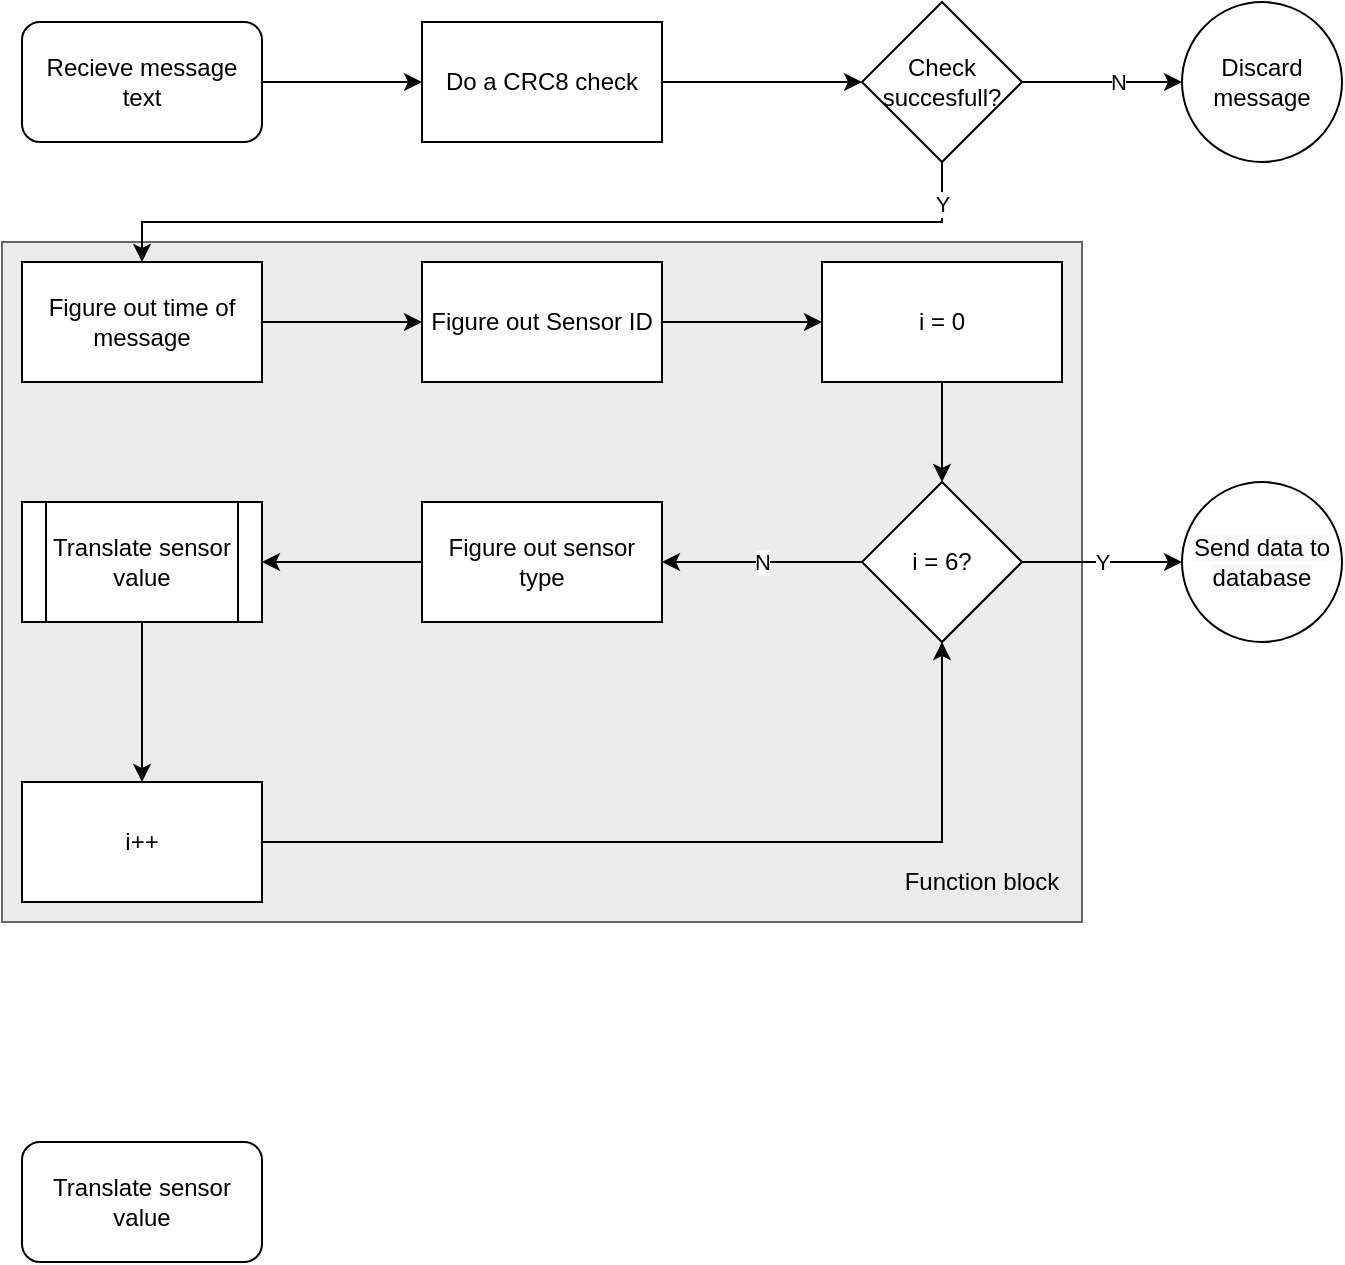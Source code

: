 <mxfile version="15.2.7" type="device"><diagram id="OVTMKlnYr2p-td8fFGhx" name="Page-1"><mxGraphModel dx="1038" dy="607" grid="1" gridSize="10" guides="1" tooltips="1" connect="1" arrows="1" fold="1" page="1" pageScale="1" pageWidth="3300" pageHeight="4681" math="0" shadow="0"><root><mxCell id="0"/><mxCell id="1" parent="0"/><mxCell id="RUqp-ueIF0TrITmL30qa-31" value="" style="rounded=0;whiteSpace=wrap;html=1;fillColor=#EBEBEB;strokeColor=#666666;fontColor=#333333;" vertex="1" parent="1"><mxGeometry x="110" y="230" width="540" height="340" as="geometry"/></mxCell><mxCell id="RUqp-ueIF0TrITmL30qa-3" value="" style="edgeStyle=orthogonalEdgeStyle;rounded=0;orthogonalLoop=1;jettySize=auto;html=1;" edge="1" parent="1" source="RUqp-ueIF0TrITmL30qa-1" target="RUqp-ueIF0TrITmL30qa-2"><mxGeometry relative="1" as="geometry"/></mxCell><mxCell id="RUqp-ueIF0TrITmL30qa-1" value="Recieve message text" style="rounded=1;whiteSpace=wrap;html=1;" vertex="1" parent="1"><mxGeometry x="120" y="120" width="120" height="60" as="geometry"/></mxCell><mxCell id="RUqp-ueIF0TrITmL30qa-7" value="" style="edgeStyle=orthogonalEdgeStyle;rounded=0;orthogonalLoop=1;jettySize=auto;html=1;" edge="1" parent="1" source="RUqp-ueIF0TrITmL30qa-2" target="RUqp-ueIF0TrITmL30qa-4"><mxGeometry relative="1" as="geometry"/></mxCell><mxCell id="RUqp-ueIF0TrITmL30qa-2" value="Do a CRC8 check" style="rounded=0;whiteSpace=wrap;html=1;" vertex="1" parent="1"><mxGeometry x="320" y="120" width="120" height="60" as="geometry"/></mxCell><mxCell id="RUqp-ueIF0TrITmL30qa-8" value="N" style="edgeStyle=orthogonalEdgeStyle;rounded=0;orthogonalLoop=1;jettySize=auto;html=1;" edge="1" parent="1" source="RUqp-ueIF0TrITmL30qa-4" target="RUqp-ueIF0TrITmL30qa-6"><mxGeometry x="0.2" relative="1" as="geometry"><Array as="points"/><mxPoint as="offset"/></mxGeometry></mxCell><mxCell id="RUqp-ueIF0TrITmL30qa-10" value="Y" style="edgeStyle=orthogonalEdgeStyle;rounded=0;orthogonalLoop=1;jettySize=auto;html=1;" edge="1" parent="1" source="RUqp-ueIF0TrITmL30qa-4" target="RUqp-ueIF0TrITmL30qa-9"><mxGeometry x="-0.907" relative="1" as="geometry"><Array as="points"><mxPoint x="580" y="220"/><mxPoint x="180" y="220"/></Array><mxPoint as="offset"/></mxGeometry></mxCell><mxCell id="RUqp-ueIF0TrITmL30qa-4" value="Check succesfull?" style="rhombus;whiteSpace=wrap;html=1;" vertex="1" parent="1"><mxGeometry x="540" y="110" width="80" height="80" as="geometry"/></mxCell><mxCell id="RUqp-ueIF0TrITmL30qa-6" value="Discard message" style="ellipse;whiteSpace=wrap;html=1;aspect=fixed;" vertex="1" parent="1"><mxGeometry x="700" y="110" width="80" height="80" as="geometry"/></mxCell><mxCell id="RUqp-ueIF0TrITmL30qa-12" value="" style="edgeStyle=orthogonalEdgeStyle;rounded=0;orthogonalLoop=1;jettySize=auto;html=1;" edge="1" parent="1" source="RUqp-ueIF0TrITmL30qa-9" target="RUqp-ueIF0TrITmL30qa-11"><mxGeometry relative="1" as="geometry"/></mxCell><mxCell id="RUqp-ueIF0TrITmL30qa-9" value="Figure out time of message" style="whiteSpace=wrap;html=1;" vertex="1" parent="1"><mxGeometry x="120" y="240" width="120" height="60" as="geometry"/></mxCell><mxCell id="RUqp-ueIF0TrITmL30qa-14" value="" style="edgeStyle=orthogonalEdgeStyle;rounded=0;orthogonalLoop=1;jettySize=auto;html=1;" edge="1" parent="1" source="RUqp-ueIF0TrITmL30qa-11" target="RUqp-ueIF0TrITmL30qa-13"><mxGeometry relative="1" as="geometry"/></mxCell><mxCell id="RUqp-ueIF0TrITmL30qa-11" value="Figure out Sensor ID" style="whiteSpace=wrap;html=1;" vertex="1" parent="1"><mxGeometry x="320" y="240" width="120" height="60" as="geometry"/></mxCell><mxCell id="RUqp-ueIF0TrITmL30qa-16" value="" style="edgeStyle=orthogonalEdgeStyle;rounded=0;orthogonalLoop=1;jettySize=auto;html=1;" edge="1" parent="1" source="RUqp-ueIF0TrITmL30qa-13" target="RUqp-ueIF0TrITmL30qa-15"><mxGeometry relative="1" as="geometry"/></mxCell><mxCell id="RUqp-ueIF0TrITmL30qa-13" value="i = 0" style="whiteSpace=wrap;html=1;" vertex="1" parent="1"><mxGeometry x="520" y="240" width="120" height="60" as="geometry"/></mxCell><mxCell id="RUqp-ueIF0TrITmL30qa-22" value="Y" style="edgeStyle=orthogonalEdgeStyle;rounded=0;orthogonalLoop=1;jettySize=auto;html=1;" edge="1" parent="1" source="RUqp-ueIF0TrITmL30qa-15" target="RUqp-ueIF0TrITmL30qa-21"><mxGeometry relative="1" as="geometry"/></mxCell><mxCell id="RUqp-ueIF0TrITmL30qa-24" value="N" style="edgeStyle=orthogonalEdgeStyle;rounded=0;orthogonalLoop=1;jettySize=auto;html=1;" edge="1" parent="1" source="RUqp-ueIF0TrITmL30qa-15" target="RUqp-ueIF0TrITmL30qa-23"><mxGeometry relative="1" as="geometry"/></mxCell><mxCell id="RUqp-ueIF0TrITmL30qa-15" value="i = 6?" style="rhombus;whiteSpace=wrap;html=1;" vertex="1" parent="1"><mxGeometry x="540" y="350" width="80" height="80" as="geometry"/></mxCell><mxCell id="RUqp-ueIF0TrITmL30qa-21" value="&#10;&#10;&lt;span style=&quot;color: rgb(0, 0, 0); font-family: helvetica; font-size: 12px; font-style: normal; font-weight: 400; letter-spacing: normal; text-align: center; text-indent: 0px; text-transform: none; word-spacing: 0px; background-color: rgb(248, 249, 250); display: inline; float: none;&quot;&gt;Send data to database&lt;/span&gt;&#10;&#10;" style="ellipse;whiteSpace=wrap;html=1;" vertex="1" parent="1"><mxGeometry x="700" y="350" width="80" height="80" as="geometry"/></mxCell><mxCell id="RUqp-ueIF0TrITmL30qa-27" value="" style="edgeStyle=orthogonalEdgeStyle;rounded=0;orthogonalLoop=1;jettySize=auto;html=1;" edge="1" parent="1" source="RUqp-ueIF0TrITmL30qa-23" target="RUqp-ueIF0TrITmL30qa-26"><mxGeometry relative="1" as="geometry"/></mxCell><mxCell id="RUqp-ueIF0TrITmL30qa-23" value="Figure out sensor type" style="whiteSpace=wrap;html=1;" vertex="1" parent="1"><mxGeometry x="320" y="360" width="120" height="60" as="geometry"/></mxCell><mxCell id="RUqp-ueIF0TrITmL30qa-29" value="" style="edgeStyle=orthogonalEdgeStyle;rounded=0;orthogonalLoop=1;jettySize=auto;html=1;" edge="1" parent="1" source="RUqp-ueIF0TrITmL30qa-26" target="RUqp-ueIF0TrITmL30qa-28"><mxGeometry relative="1" as="geometry"/></mxCell><mxCell id="RUqp-ueIF0TrITmL30qa-26" value="Translate sensor value" style="shape=process;whiteSpace=wrap;html=1;backgroundOutline=1;" vertex="1" parent="1"><mxGeometry x="120" y="360" width="120" height="60" as="geometry"/></mxCell><mxCell id="RUqp-ueIF0TrITmL30qa-30" style="edgeStyle=orthogonalEdgeStyle;rounded=0;orthogonalLoop=1;jettySize=auto;html=1;exitX=1;exitY=0.5;exitDx=0;exitDy=0;" edge="1" parent="1" source="RUqp-ueIF0TrITmL30qa-28" target="RUqp-ueIF0TrITmL30qa-15"><mxGeometry relative="1" as="geometry"/></mxCell><mxCell id="RUqp-ueIF0TrITmL30qa-28" value="i++" style="whiteSpace=wrap;html=1;" vertex="1" parent="1"><mxGeometry x="120" y="500" width="120" height="60" as="geometry"/></mxCell><mxCell id="RUqp-ueIF0TrITmL30qa-32" value="Function block" style="text;html=1;strokeColor=none;fillColor=none;align=center;verticalAlign=middle;whiteSpace=wrap;rounded=0;" vertex="1" parent="1"><mxGeometry x="560" y="540" width="80" height="20" as="geometry"/></mxCell><mxCell id="RUqp-ueIF0TrITmL30qa-33" value="Translate sensor value" style="rounded=1;whiteSpace=wrap;html=1;" vertex="1" parent="1"><mxGeometry x="120" y="680" width="120" height="60" as="geometry"/></mxCell></root></mxGraphModel></diagram></mxfile>